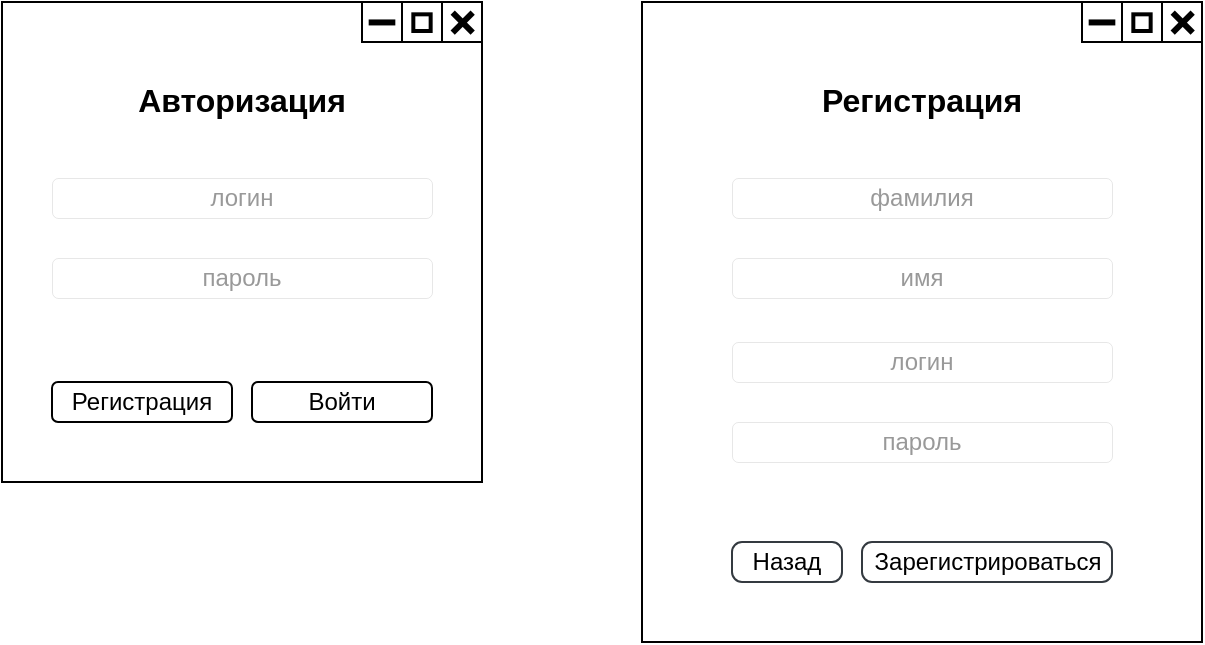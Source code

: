 <mxfile version="21.3.3" type="device">
  <diagram name="Страница 1" id="H7wIp3NJ-2Ua5KdRHpPb">
    <mxGraphModel dx="840" dy="458" grid="1" gridSize="10" guides="1" tooltips="1" connect="1" arrows="1" fold="1" page="1" pageScale="1" pageWidth="827" pageHeight="1169" math="0" shadow="0">
      <root>
        <mxCell id="0" />
        <mxCell id="1" parent="0" />
        <mxCell id="54pzq-xeseJ4E9jTxALY-5" value="" style="rounded=0;whiteSpace=wrap;html=1;" vertex="1" parent="1">
          <mxGeometry x="40" y="40" width="240" height="240" as="geometry" />
        </mxCell>
        <mxCell id="54pzq-xeseJ4E9jTxALY-6" value="&lt;b&gt;&lt;font style=&quot;font-size: 16px;&quot;&gt;Авторизация&lt;/font&gt;&lt;/b&gt;" style="text;html=1;strokeColor=none;fillColor=none;align=center;verticalAlign=middle;whiteSpace=wrap;rounded=0;" vertex="1" parent="1">
          <mxGeometry x="100" y="79" width="120" height="20" as="geometry" />
        </mxCell>
        <mxCell id="54pzq-xeseJ4E9jTxALY-12" value="&lt;font color=&quot;#999999&quot;&gt;логин&lt;/font&gt;" style="rounded=1;whiteSpace=wrap;html=1;strokeWidth=0;" vertex="1" parent="1">
          <mxGeometry x="65" y="128" width="190" height="20" as="geometry" />
        </mxCell>
        <mxCell id="54pzq-xeseJ4E9jTxALY-13" value="&lt;font color=&quot;#999999&quot;&gt;пароль&lt;/font&gt;" style="rounded=1;whiteSpace=wrap;html=1;strokeWidth=0;" vertex="1" parent="1">
          <mxGeometry x="65" y="168" width="190" height="20" as="geometry" />
        </mxCell>
        <mxCell id="54pzq-xeseJ4E9jTxALY-44" value="" style="group" vertex="1" connectable="0" parent="1">
          <mxGeometry x="220" y="40" width="60" height="20" as="geometry" />
        </mxCell>
        <mxCell id="54pzq-xeseJ4E9jTxALY-17" value="" style="rounded=0;whiteSpace=wrap;html=1;" vertex="1" parent="54pzq-xeseJ4E9jTxALY-44">
          <mxGeometry width="20.0" height="20" as="geometry" />
        </mxCell>
        <mxCell id="54pzq-xeseJ4E9jTxALY-18" value="" style="rounded=0;whiteSpace=wrap;html=1;" vertex="1" parent="54pzq-xeseJ4E9jTxALY-44">
          <mxGeometry x="20.0" width="20.0" height="20" as="geometry" />
        </mxCell>
        <mxCell id="54pzq-xeseJ4E9jTxALY-19" value="" style="rounded=0;whiteSpace=wrap;html=1;" vertex="1" parent="54pzq-xeseJ4E9jTxALY-44">
          <mxGeometry x="40.0" width="20.0" height="20" as="geometry" />
        </mxCell>
        <mxCell id="54pzq-xeseJ4E9jTxALY-32" value="" style="group" vertex="1" connectable="0" parent="54pzq-xeseJ4E9jTxALY-44">
          <mxGeometry x="45.333" y="5.333" width="10.0" height="10" as="geometry" />
        </mxCell>
        <mxCell id="54pzq-xeseJ4E9jTxALY-33" value="" style="endArrow=none;html=1;rounded=0;strokeWidth=3;strokeColor=#000000;" edge="1" parent="54pzq-xeseJ4E9jTxALY-32">
          <mxGeometry width="50" height="50" relative="1" as="geometry">
            <mxPoint y="10" as="sourcePoint" />
            <mxPoint x="10.0" as="targetPoint" />
          </mxGeometry>
        </mxCell>
        <mxCell id="54pzq-xeseJ4E9jTxALY-34" value="" style="endArrow=none;html=1;rounded=0;strokeWidth=3;strokeColor=#000000;" edge="1" parent="54pzq-xeseJ4E9jTxALY-32">
          <mxGeometry width="50" height="50" relative="1" as="geometry">
            <mxPoint as="sourcePoint" />
            <mxPoint x="10.0" y="10" as="targetPoint" />
          </mxGeometry>
        </mxCell>
        <mxCell id="54pzq-xeseJ4E9jTxALY-38" value="" style="endArrow=none;html=1;rounded=0;strokeWidth=3;" edge="1" parent="54pzq-xeseJ4E9jTxALY-44">
          <mxGeometry width="50" height="50" relative="1" as="geometry">
            <mxPoint x="3.333" y="10.22" as="sourcePoint" />
            <mxPoint x="16.667" y="10.22" as="targetPoint" />
          </mxGeometry>
        </mxCell>
        <mxCell id="54pzq-xeseJ4E9jTxALY-41" value="" style="rounded=0;whiteSpace=wrap;html=1;strokeWidth=2;" vertex="1" parent="54pzq-xeseJ4E9jTxALY-44">
          <mxGeometry x="25.667" y="6.167" width="8.667" height="8.333" as="geometry" />
        </mxCell>
        <mxCell id="54pzq-xeseJ4E9jTxALY-45" value="" style="rounded=0;whiteSpace=wrap;html=1;" vertex="1" parent="1">
          <mxGeometry x="360" y="40" width="280" height="320" as="geometry" />
        </mxCell>
        <mxCell id="54pzq-xeseJ4E9jTxALY-46" value="" style="group" vertex="1" connectable="0" parent="1">
          <mxGeometry x="580" y="40" width="60" height="20" as="geometry" />
        </mxCell>
        <mxCell id="54pzq-xeseJ4E9jTxALY-47" value="" style="rounded=0;whiteSpace=wrap;html=1;" vertex="1" parent="54pzq-xeseJ4E9jTxALY-46">
          <mxGeometry width="20.0" height="20" as="geometry" />
        </mxCell>
        <mxCell id="54pzq-xeseJ4E9jTxALY-48" value="" style="rounded=0;whiteSpace=wrap;html=1;" vertex="1" parent="54pzq-xeseJ4E9jTxALY-46">
          <mxGeometry x="20.0" width="20.0" height="20" as="geometry" />
        </mxCell>
        <mxCell id="54pzq-xeseJ4E9jTxALY-49" value="" style="rounded=0;whiteSpace=wrap;html=1;" vertex="1" parent="54pzq-xeseJ4E9jTxALY-46">
          <mxGeometry x="40.0" width="20.0" height="20" as="geometry" />
        </mxCell>
        <mxCell id="54pzq-xeseJ4E9jTxALY-50" value="" style="group" vertex="1" connectable="0" parent="54pzq-xeseJ4E9jTxALY-46">
          <mxGeometry x="45.333" y="5.333" width="10.0" height="10" as="geometry" />
        </mxCell>
        <mxCell id="54pzq-xeseJ4E9jTxALY-51" value="" style="endArrow=none;html=1;rounded=0;strokeWidth=3;strokeColor=#000000;" edge="1" parent="54pzq-xeseJ4E9jTxALY-50">
          <mxGeometry width="50" height="50" relative="1" as="geometry">
            <mxPoint y="10" as="sourcePoint" />
            <mxPoint x="10.0" as="targetPoint" />
          </mxGeometry>
        </mxCell>
        <mxCell id="54pzq-xeseJ4E9jTxALY-52" value="" style="endArrow=none;html=1;rounded=0;strokeWidth=3;strokeColor=#000000;" edge="1" parent="54pzq-xeseJ4E9jTxALY-50">
          <mxGeometry width="50" height="50" relative="1" as="geometry">
            <mxPoint as="sourcePoint" />
            <mxPoint x="10.0" y="10" as="targetPoint" />
          </mxGeometry>
        </mxCell>
        <mxCell id="54pzq-xeseJ4E9jTxALY-53" value="" style="endArrow=none;html=1;rounded=0;strokeWidth=3;" edge="1" parent="54pzq-xeseJ4E9jTxALY-46">
          <mxGeometry width="50" height="50" relative="1" as="geometry">
            <mxPoint x="3.333" y="10.22" as="sourcePoint" />
            <mxPoint x="16.667" y="10.22" as="targetPoint" />
          </mxGeometry>
        </mxCell>
        <mxCell id="54pzq-xeseJ4E9jTxALY-54" value="" style="rounded=0;whiteSpace=wrap;html=1;strokeWidth=2;" vertex="1" parent="54pzq-xeseJ4E9jTxALY-46">
          <mxGeometry x="25.667" y="6.167" width="8.667" height="8.333" as="geometry" />
        </mxCell>
        <mxCell id="54pzq-xeseJ4E9jTxALY-59" value="&lt;b&gt;&lt;font style=&quot;font-size: 16px;&quot;&gt;Регистрация&lt;/font&gt;&lt;/b&gt;" style="text;html=1;strokeColor=none;fillColor=none;align=center;verticalAlign=middle;whiteSpace=wrap;rounded=0;" vertex="1" parent="1">
          <mxGeometry x="440" y="79" width="120" height="20" as="geometry" />
        </mxCell>
        <mxCell id="54pzq-xeseJ4E9jTxALY-60" value="&lt;font color=&quot;#999999&quot;&gt;фамилия&lt;/font&gt;" style="rounded=1;whiteSpace=wrap;html=1;strokeWidth=0;" vertex="1" parent="1">
          <mxGeometry x="405" y="128" width="190" height="20" as="geometry" />
        </mxCell>
        <mxCell id="54pzq-xeseJ4E9jTxALY-61" value="&lt;font color=&quot;#999999&quot;&gt;имя&lt;/font&gt;" style="rounded=1;whiteSpace=wrap;html=1;strokeWidth=0;" vertex="1" parent="1">
          <mxGeometry x="405" y="168" width="190" height="20" as="geometry" />
        </mxCell>
        <mxCell id="54pzq-xeseJ4E9jTxALY-64" value="&lt;font color=&quot;#999999&quot;&gt;логин&lt;/font&gt;" style="rounded=1;whiteSpace=wrap;html=1;strokeWidth=0;" vertex="1" parent="1">
          <mxGeometry x="405" y="210" width="190" height="20" as="geometry" />
        </mxCell>
        <mxCell id="54pzq-xeseJ4E9jTxALY-65" value="&lt;font color=&quot;#999999&quot;&gt;пароль&lt;/font&gt;" style="rounded=1;whiteSpace=wrap;html=1;strokeWidth=0;" vertex="1" parent="1">
          <mxGeometry x="405" y="250" width="190" height="20" as="geometry" />
        </mxCell>
        <mxCell id="54pzq-xeseJ4E9jTxALY-71" value="" style="group" vertex="1" connectable="0" parent="1">
          <mxGeometry x="470" y="310" width="125" height="20" as="geometry" />
        </mxCell>
        <mxCell id="54pzq-xeseJ4E9jTxALY-67" value="" style="html=1;shadow=0;dashed=0;shape=mxgraph.bootstrap.rrect;rSize=5;strokeColor=#343A40;strokeWidth=1;fillColor=none;fontColor=#343A40;whiteSpace=wrap;align=center;verticalAlign=middle;spacingLeft=0;fontStyle=0;fontSize=16;spacing=5;horizontal=1;labelPosition=center;verticalLabelPosition=middle;" vertex="1" parent="54pzq-xeseJ4E9jTxALY-71">
          <mxGeometry width="125" height="20" as="geometry" />
        </mxCell>
        <mxCell id="54pzq-xeseJ4E9jTxALY-68" value="Зарегистрироваться" style="text;html=1;strokeColor=none;fillColor=none;align=center;verticalAlign=middle;whiteSpace=wrap;rounded=0;" vertex="1" parent="54pzq-xeseJ4E9jTxALY-71">
          <mxGeometry x="2.5" width="120" height="20" as="geometry" />
        </mxCell>
        <mxCell id="54pzq-xeseJ4E9jTxALY-72" value="" style="group" vertex="1" connectable="0" parent="1">
          <mxGeometry x="405" y="310" width="55" height="20" as="geometry" />
        </mxCell>
        <mxCell id="54pzq-xeseJ4E9jTxALY-66" value="" style="html=1;shadow=0;dashed=0;shape=mxgraph.bootstrap.rrect;rSize=5;strokeColor=#343A40;strokeWidth=1;fillColor=none;fontColor=#343A40;whiteSpace=wrap;align=center;verticalAlign=middle;spacingLeft=0;fontStyle=0;fontSize=16;spacing=5;" vertex="1" parent="54pzq-xeseJ4E9jTxALY-72">
          <mxGeometry width="55" height="20" as="geometry" />
        </mxCell>
        <mxCell id="54pzq-xeseJ4E9jTxALY-69" value="Назад" style="text;html=1;strokeColor=none;fillColor=none;align=center;verticalAlign=middle;whiteSpace=wrap;rounded=0;" vertex="1" parent="54pzq-xeseJ4E9jTxALY-72">
          <mxGeometry width="55" height="20" as="geometry" />
        </mxCell>
        <mxCell id="54pzq-xeseJ4E9jTxALY-85" value="" style="rounded=1;whiteSpace=wrap;html=1;" vertex="1" parent="1">
          <mxGeometry x="165" y="230" width="90" height="20" as="geometry" />
        </mxCell>
        <mxCell id="54pzq-xeseJ4E9jTxALY-86" value="" style="rounded=1;whiteSpace=wrap;html=1;" vertex="1" parent="1">
          <mxGeometry x="65" y="230" width="90" height="20" as="geometry" />
        </mxCell>
        <mxCell id="54pzq-xeseJ4E9jTxALY-87" value="Войти" style="text;html=1;strokeColor=none;fillColor=none;align=center;verticalAlign=middle;whiteSpace=wrap;rounded=0;" vertex="1" parent="1">
          <mxGeometry x="170" y="230" width="80" height="20" as="geometry" />
        </mxCell>
        <mxCell id="54pzq-xeseJ4E9jTxALY-88" value="Регистрация" style="text;html=1;strokeColor=none;fillColor=none;align=center;verticalAlign=middle;whiteSpace=wrap;rounded=0;" vertex="1" parent="1">
          <mxGeometry x="70" y="230" width="80" height="20" as="geometry" />
        </mxCell>
      </root>
    </mxGraphModel>
  </diagram>
</mxfile>
